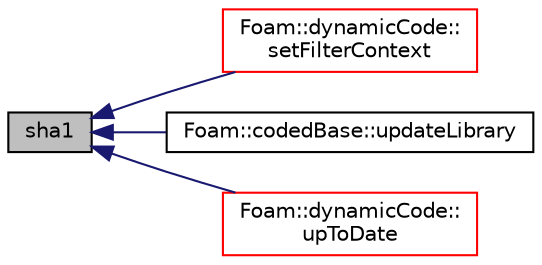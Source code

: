 digraph "sha1"
{
  bgcolor="transparent";
  edge [fontname="Helvetica",fontsize="10",labelfontname="Helvetica",labelfontsize="10"];
  node [fontname="Helvetica",fontsize="10",shape=record];
  rankdir="LR";
  Node1 [label="sha1",height=0.2,width=0.4,color="black", fillcolor="grey75", style="filled", fontcolor="black"];
  Node1 -> Node2 [dir="back",color="midnightblue",fontsize="10",style="solid",fontname="Helvetica"];
  Node2 [label="Foam::dynamicCode::\lsetFilterContext",height=0.2,width=0.4,color="red",URL="$a00606.html#a9fb6decafaa7baafa002326b82315d7c",tooltip="Define filter variables for code, codeInclude, SHA1sum. "];
  Node1 -> Node3 [dir="back",color="midnightblue",fontsize="10",style="solid",fontname="Helvetica"];
  Node3 [label="Foam::codedBase::updateLibrary",height=0.2,width=0.4,color="black",URL="$a00300.html#a382b80edbab412d94104c696e9d089b9",tooltip="Update library as required. "];
  Node1 -> Node4 [dir="back",color="midnightblue",fontsize="10",style="solid",fontname="Helvetica"];
  Node4 [label="Foam::dynamicCode::\lupToDate",height=0.2,width=0.4,color="red",URL="$a00606.html#adf6a52d15d4c2716608c8b9367c921bc",tooltip="Verify if the copied code is up-to-date, based on Make/SHA1Digest. "];
}
